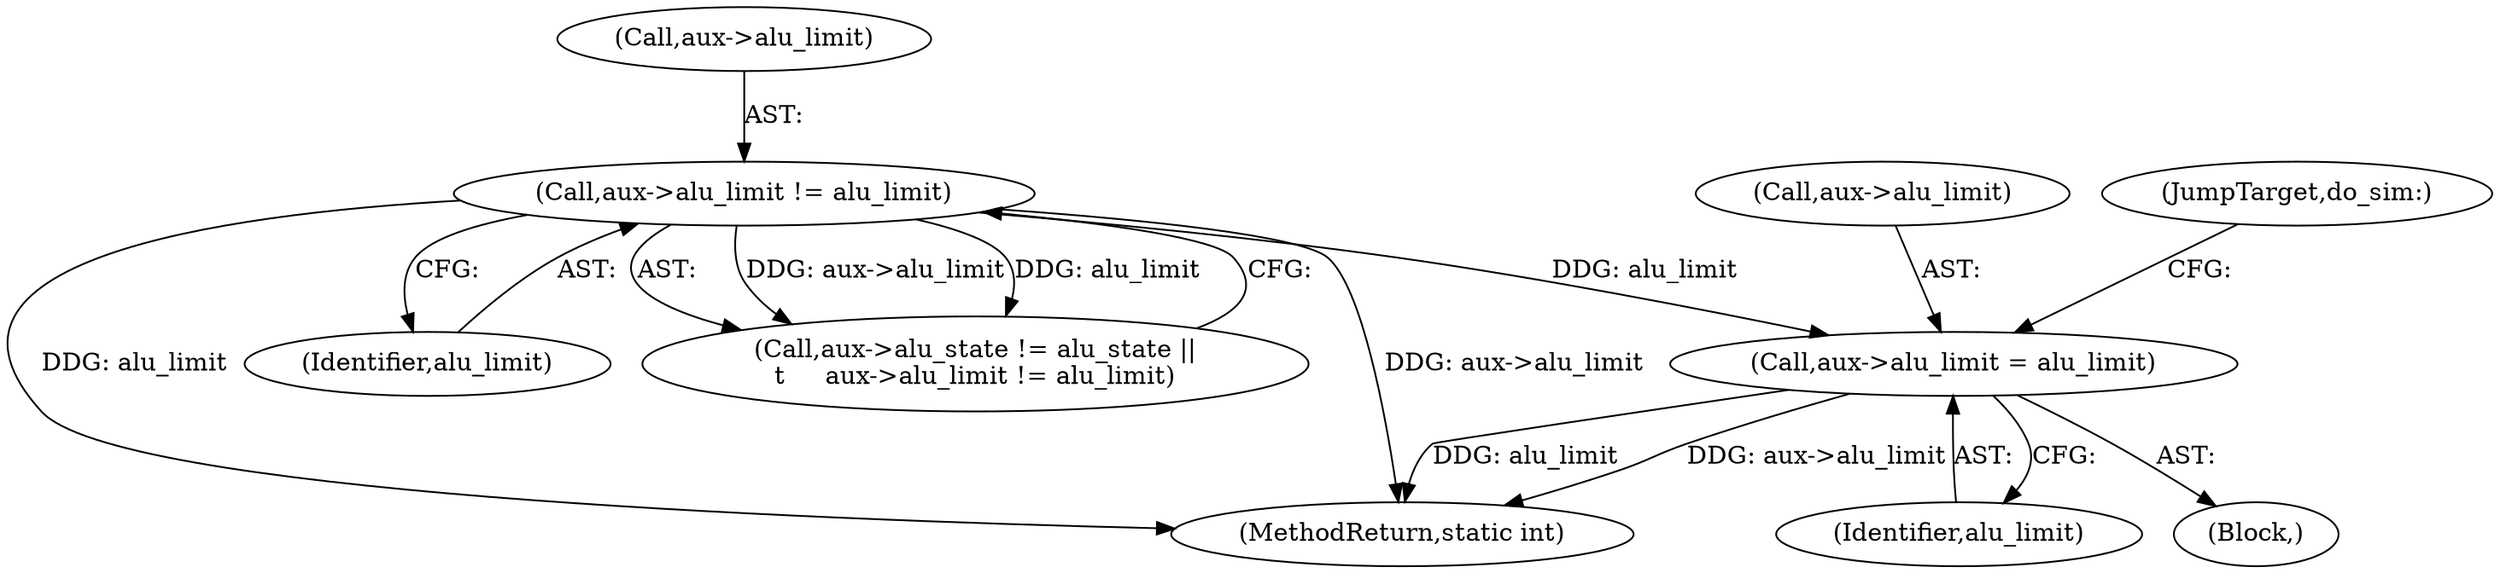 digraph "1_linux_d3bd7413e0ca40b60cf60d4003246d067cafdeda_0@del" {
"1000202" [label="(Call,aux->alu_limit = alu_limit)"];
"1000189" [label="(Call,aux->alu_limit != alu_limit)"];
"1000110" [label="(Block,)"];
"1000206" [label="(Identifier,alu_limit)"];
"1000248" [label="(MethodReturn,static int)"];
"1000193" [label="(Identifier,alu_limit)"];
"1000190" [label="(Call,aux->alu_limit)"];
"1000189" [label="(Call,aux->alu_limit != alu_limit)"];
"1000203" [label="(Call,aux->alu_limit)"];
"1000183" [label="(Call,aux->alu_state != alu_state ||\n\t     aux->alu_limit != alu_limit)"];
"1000202" [label="(Call,aux->alu_limit = alu_limit)"];
"1000207" [label="(JumpTarget,do_sim:)"];
"1000202" -> "1000110"  [label="AST: "];
"1000202" -> "1000206"  [label="CFG: "];
"1000203" -> "1000202"  [label="AST: "];
"1000206" -> "1000202"  [label="AST: "];
"1000207" -> "1000202"  [label="CFG: "];
"1000202" -> "1000248"  [label="DDG: alu_limit"];
"1000202" -> "1000248"  [label="DDG: aux->alu_limit"];
"1000189" -> "1000202"  [label="DDG: alu_limit"];
"1000189" -> "1000183"  [label="AST: "];
"1000189" -> "1000193"  [label="CFG: "];
"1000190" -> "1000189"  [label="AST: "];
"1000193" -> "1000189"  [label="AST: "];
"1000183" -> "1000189"  [label="CFG: "];
"1000189" -> "1000248"  [label="DDG: aux->alu_limit"];
"1000189" -> "1000248"  [label="DDG: alu_limit"];
"1000189" -> "1000183"  [label="DDG: aux->alu_limit"];
"1000189" -> "1000183"  [label="DDG: alu_limit"];
}
